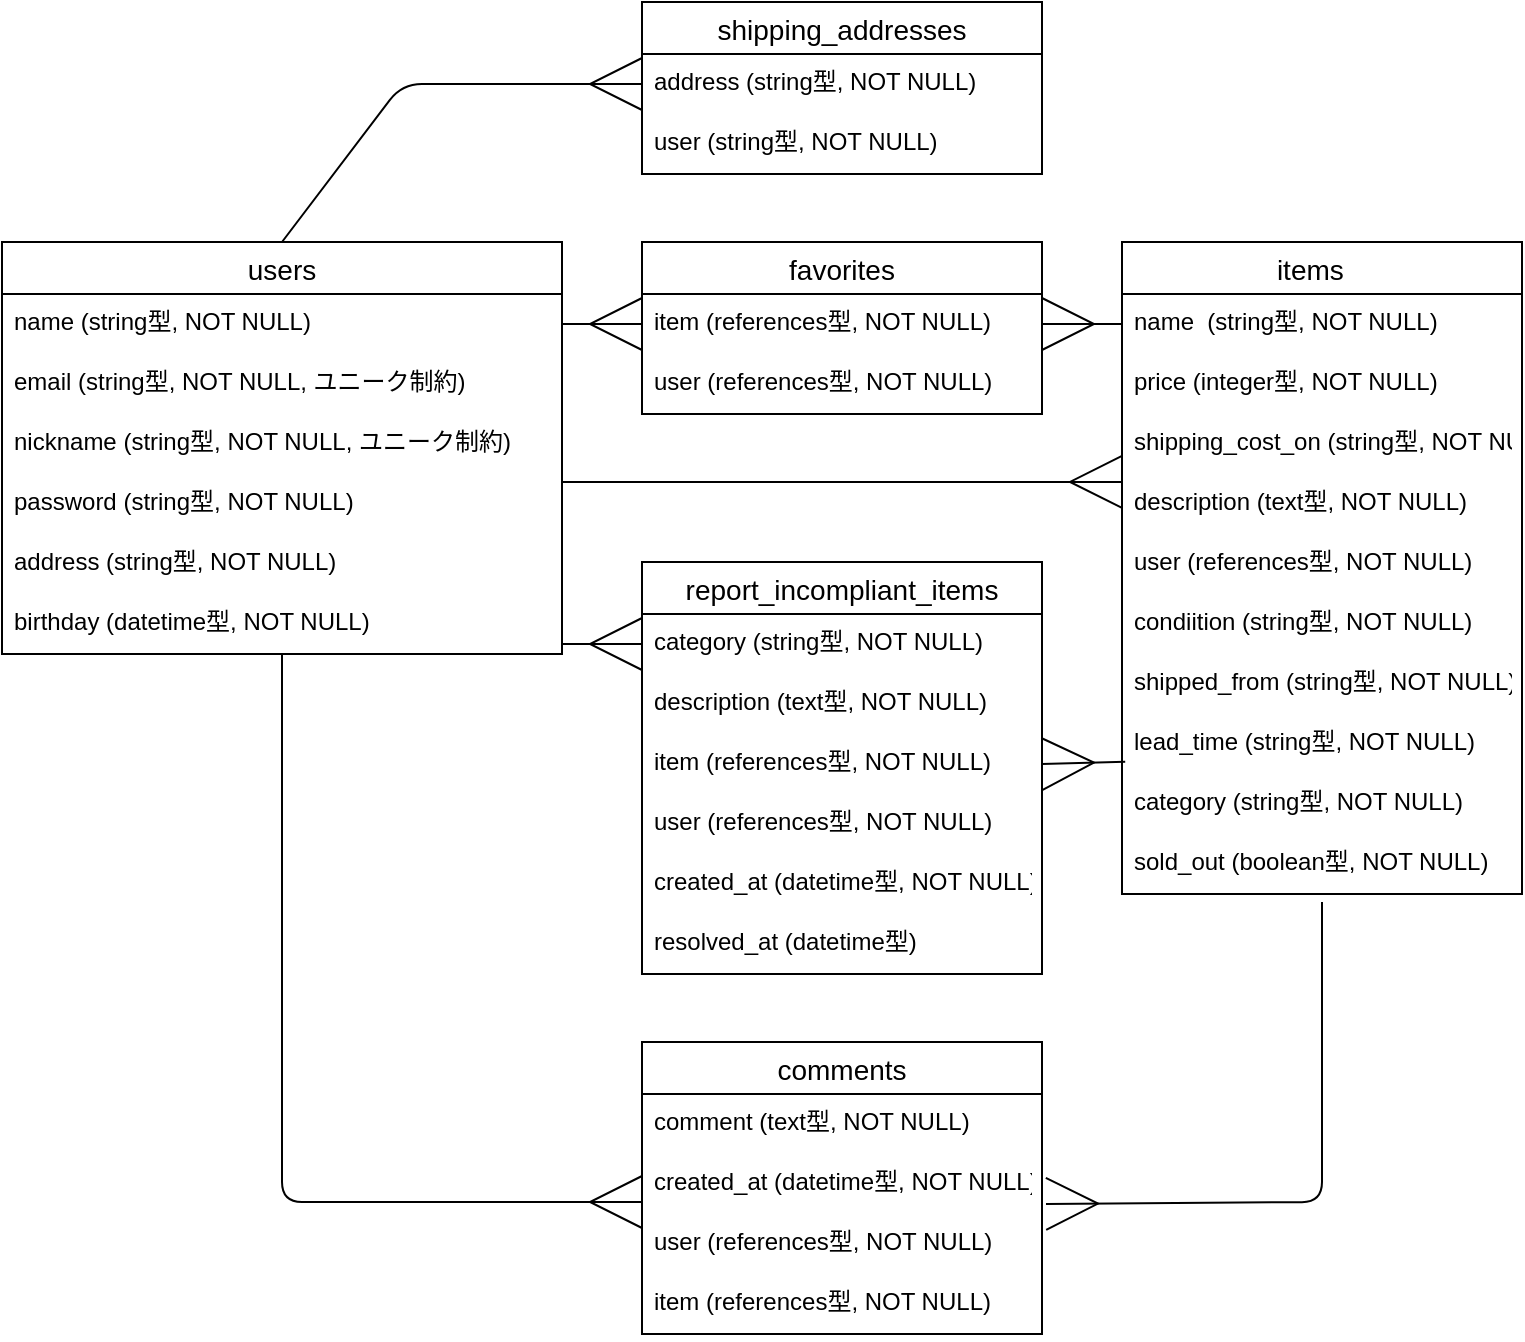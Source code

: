 <mxfile>
    <diagram id="_EOP76nGwTC8PtpPQpyc" name="ページ1">
        <mxGraphModel dx="584" dy="862" grid="1" gridSize="10" guides="1" tooltips="1" connect="1" arrows="1" fold="1" page="1" pageScale="1" pageWidth="827" pageHeight="1169" math="0" shadow="0">
            <root>
                <mxCell id="0"/>
                <mxCell id="1" parent="0"/>
                <mxCell id="64" style="edgeStyle=none;html=1;exitX=0.5;exitY=0;exitDx=0;exitDy=0;entryX=0;entryY=0.5;entryDx=0;entryDy=0;endArrow=ERmany;endFill=0;endSize=24;" parent="1" source="28" target="55" edge="1">
                    <mxGeometry relative="1" as="geometry">
                        <mxPoint x="280" y="160" as="targetPoint"/>
                        <Array as="points">
                            <mxPoint x="280" y="161"/>
                        </Array>
                    </mxGeometry>
                </mxCell>
                <mxCell id="28" value="users" style="swimlane;fontStyle=0;childLayout=stackLayout;horizontal=1;startSize=26;horizontalStack=0;resizeParent=1;resizeParentMax=0;resizeLast=0;collapsible=1;marginBottom=0;align=center;fontSize=14;" parent="1" vertex="1">
                    <mxGeometry x="80" y="240" width="280" height="206" as="geometry"/>
                </mxCell>
                <mxCell id="29" value="name (string型, NOT NULL)   " style="text;strokeColor=none;fillColor=none;spacingLeft=4;spacingRight=4;overflow=hidden;rotatable=0;points=[[0,0.5],[1,0.5]];portConstraint=eastwest;fontSize=12;" parent="28" vertex="1">
                    <mxGeometry y="26" width="280" height="30" as="geometry"/>
                </mxCell>
                <mxCell id="31" value="email (string型, NOT NULL, ユニーク制約)" style="text;strokeColor=none;fillColor=none;spacingLeft=4;spacingRight=4;overflow=hidden;rotatable=0;points=[[0,0.5],[1,0.5]];portConstraint=eastwest;fontSize=12;" parent="28" vertex="1">
                    <mxGeometry y="56" width="280" height="30" as="geometry"/>
                </mxCell>
                <mxCell id="32" value="nickname (string型, NOT NULL, ユニーク制約)" style="text;strokeColor=none;fillColor=none;spacingLeft=4;spacingRight=4;overflow=hidden;rotatable=0;points=[[0,0.5],[1,0.5]];portConstraint=eastwest;fontSize=12;" parent="28" vertex="1">
                    <mxGeometry y="86" width="280" height="30" as="geometry"/>
                </mxCell>
                <mxCell id="33" value="password (string型, NOT NULL)" style="text;strokeColor=none;fillColor=none;spacingLeft=4;spacingRight=4;overflow=hidden;rotatable=0;points=[[0,0.5],[1,0.5]];portConstraint=eastwest;fontSize=12;" parent="28" vertex="1">
                    <mxGeometry y="116" width="280" height="30" as="geometry"/>
                </mxCell>
                <mxCell id="62" value="address (string型, NOT NULL)" style="text;strokeColor=none;fillColor=none;spacingLeft=4;spacingRight=4;overflow=hidden;rotatable=0;points=[[0,0.5],[1,0.5]];portConstraint=eastwest;fontSize=12;" parent="28" vertex="1">
                    <mxGeometry y="146" width="280" height="30" as="geometry"/>
                </mxCell>
                <mxCell id="49" value="birthday (datetime型, NOT NULL)" style="text;strokeColor=none;fillColor=none;spacingLeft=4;spacingRight=4;overflow=hidden;rotatable=0;points=[[0,0.5],[1,0.5]];portConstraint=eastwest;fontSize=12;" parent="28" vertex="1">
                    <mxGeometry y="176" width="280" height="30" as="geometry"/>
                </mxCell>
                <mxCell id="34" value="items   " style="swimlane;fontStyle=0;childLayout=stackLayout;horizontal=1;startSize=26;horizontalStack=0;resizeParent=1;resizeParentMax=0;resizeLast=0;collapsible=1;marginBottom=0;align=center;fontSize=14;" parent="1" vertex="1">
                    <mxGeometry x="640" y="240" width="200" height="326" as="geometry"/>
                </mxCell>
                <mxCell id="35" value="name  (string型, NOT NULL)" style="text;strokeColor=none;fillColor=none;spacingLeft=4;spacingRight=4;overflow=hidden;rotatable=0;points=[[0,0.5],[1,0.5]];portConstraint=eastwest;fontSize=12;" parent="34" vertex="1">
                    <mxGeometry y="26" width="200" height="30" as="geometry"/>
                </mxCell>
                <mxCell id="36" value="price (integer型, NOT NULL)" style="text;strokeColor=none;fillColor=none;spacingLeft=4;spacingRight=4;overflow=hidden;rotatable=0;points=[[0,0.5],[1,0.5]];portConstraint=eastwest;fontSize=12;" parent="34" vertex="1">
                    <mxGeometry y="56" width="200" height="30" as="geometry"/>
                </mxCell>
                <mxCell id="46" value="shipping_cost_on (string型, NOT NULL)" style="text;strokeColor=none;fillColor=none;spacingLeft=4;spacingRight=4;overflow=hidden;rotatable=0;points=[[0,0.5],[1,0.5]];portConstraint=eastwest;fontSize=12;" parent="34" vertex="1">
                    <mxGeometry y="86" width="200" height="30" as="geometry"/>
                </mxCell>
                <mxCell id="37" value="description (text型, NOT NULL)" style="text;strokeColor=none;fillColor=none;spacingLeft=4;spacingRight=4;overflow=hidden;rotatable=0;points=[[0,0.5],[1,0.5]];portConstraint=eastwest;fontSize=12;" parent="34" vertex="1">
                    <mxGeometry y="116" width="200" height="30" as="geometry"/>
                </mxCell>
                <mxCell id="38" value="user (references型, NOT NULL)" style="text;strokeColor=none;fillColor=none;spacingLeft=4;spacingRight=4;overflow=hidden;rotatable=0;points=[[0,0.5],[1,0.5]];portConstraint=eastwest;fontSize=12;" parent="34" vertex="1">
                    <mxGeometry y="146" width="200" height="30" as="geometry"/>
                </mxCell>
                <mxCell id="43" value="condiition (string型, NOT NULL)" style="text;strokeColor=none;fillColor=none;spacingLeft=4;spacingRight=4;overflow=hidden;rotatable=0;points=[[0,0.5],[1,0.5]];portConstraint=eastwest;fontSize=12;" parent="34" vertex="1">
                    <mxGeometry y="176" width="200" height="30" as="geometry"/>
                </mxCell>
                <mxCell id="44" value="shipped_from (string型, NOT NULL)" style="text;strokeColor=none;fillColor=none;spacingLeft=4;spacingRight=4;overflow=hidden;rotatable=0;points=[[0,0.5],[1,0.5]];portConstraint=eastwest;fontSize=12;" parent="34" vertex="1">
                    <mxGeometry y="206" width="200" height="30" as="geometry"/>
                </mxCell>
                <mxCell id="45" value="lead_time (string型, NOT NULL)" style="text;strokeColor=none;fillColor=none;spacingLeft=4;spacingRight=4;overflow=hidden;rotatable=0;points=[[0,0.5],[1,0.5]];portConstraint=eastwest;fontSize=12;" parent="34" vertex="1">
                    <mxGeometry y="236" width="200" height="30" as="geometry"/>
                </mxCell>
                <mxCell id="60" value="category (string型, NOT NULL)" style="text;strokeColor=none;fillColor=none;spacingLeft=4;spacingRight=4;overflow=hidden;rotatable=0;points=[[0,0.5],[1,0.5]];portConstraint=eastwest;fontSize=12;" parent="34" vertex="1">
                    <mxGeometry y="266" width="200" height="30" as="geometry"/>
                </mxCell>
                <mxCell id="47" value="sold_out (boolean型, NOT NULL)" style="text;strokeColor=none;fillColor=none;spacingLeft=4;spacingRight=4;overflow=hidden;rotatable=0;points=[[0,0.5],[1,0.5]];portConstraint=eastwest;fontSize=12;" parent="34" vertex="1">
                    <mxGeometry y="296" width="200" height="30" as="geometry"/>
                </mxCell>
                <mxCell id="39" value="comments" style="swimlane;fontStyle=0;childLayout=stackLayout;horizontal=1;startSize=26;horizontalStack=0;resizeParent=1;resizeParentMax=0;resizeLast=0;collapsible=1;marginBottom=0;align=center;fontSize=14;" parent="1" vertex="1">
                    <mxGeometry x="400" y="640" width="200" height="146" as="geometry"/>
                </mxCell>
                <mxCell id="40" value="comment (text型, NOT NULL)" style="text;strokeColor=none;fillColor=none;spacingLeft=4;spacingRight=4;overflow=hidden;rotatable=0;points=[[0,0.5],[1,0.5]];portConstraint=eastwest;fontSize=12;" parent="39" vertex="1">
                    <mxGeometry y="26" width="200" height="30" as="geometry"/>
                </mxCell>
                <mxCell id="41" value="created_at (datetime型, NOT NULL)" style="text;strokeColor=none;fillColor=none;spacingLeft=4;spacingRight=4;overflow=hidden;rotatable=0;points=[[0,0.5],[1,0.5]];portConstraint=eastwest;fontSize=12;" parent="39" vertex="1">
                    <mxGeometry y="56" width="200" height="30" as="geometry"/>
                </mxCell>
                <mxCell id="42" value="user (references型, NOT NULL)" style="text;strokeColor=none;fillColor=none;spacingLeft=4;spacingRight=4;overflow=hidden;rotatable=0;points=[[0,0.5],[1,0.5]];portConstraint=eastwest;fontSize=12;" parent="39" vertex="1">
                    <mxGeometry y="86" width="200" height="30" as="geometry"/>
                </mxCell>
                <mxCell id="53" value="item (references型, NOT NULL)" style="text;strokeColor=none;fillColor=none;spacingLeft=4;spacingRight=4;overflow=hidden;rotatable=0;points=[[0,0.5],[1,0.5]];portConstraint=eastwest;fontSize=12;" parent="39" vertex="1">
                    <mxGeometry y="116" width="200" height="30" as="geometry"/>
                </mxCell>
                <mxCell id="54" value="shipping_addresses" style="swimlane;fontStyle=0;childLayout=stackLayout;horizontal=1;startSize=26;horizontalStack=0;resizeParent=1;resizeParentMax=0;resizeLast=0;collapsible=1;marginBottom=0;align=center;fontSize=14;" parent="1" vertex="1">
                    <mxGeometry x="400" y="120" width="200" height="86" as="geometry"/>
                </mxCell>
                <mxCell id="55" value="address (string型, NOT NULL)" style="text;strokeColor=none;fillColor=none;spacingLeft=4;spacingRight=4;overflow=hidden;rotatable=0;points=[[0,0.5],[1,0.5]];portConstraint=eastwest;fontSize=12;" parent="54" vertex="1">
                    <mxGeometry y="26" width="200" height="30" as="geometry"/>
                </mxCell>
                <mxCell id="56" value="user (string型, NOT NULL)" style="text;strokeColor=none;fillColor=none;spacingLeft=4;spacingRight=4;overflow=hidden;rotatable=0;points=[[0,0.5],[1,0.5]];portConstraint=eastwest;fontSize=12;" parent="54" vertex="1">
                    <mxGeometry y="56" width="200" height="30" as="geometry"/>
                </mxCell>
                <mxCell id="65" style="edgeStyle=none;html=1;endArrow=ERmany;endFill=0;endSize=24;entryX=0;entryY=0.133;entryDx=0;entryDy=0;entryPerimeter=0;" parent="1" target="37" edge="1">
                    <mxGeometry relative="1" as="geometry">
                        <mxPoint x="360" y="360" as="sourcePoint"/>
                        <mxPoint x="600" y="360" as="targetPoint"/>
                        <Array as="points"/>
                    </mxGeometry>
                </mxCell>
                <mxCell id="66" style="edgeStyle=none;html=1;endArrow=ERmany;endFill=0;endSize=24;" parent="1" source="49" edge="1">
                    <mxGeometry relative="1" as="geometry">
                        <mxPoint x="242.4" y="479.36" as="sourcePoint"/>
                        <mxPoint x="400" y="720" as="targetPoint"/>
                        <Array as="points">
                            <mxPoint x="220" y="720"/>
                        </Array>
                    </mxGeometry>
                </mxCell>
                <mxCell id="69" style="edgeStyle=none;html=1;entryX=0;entryY=0.5;entryDx=0;entryDy=0;endArrow=ERmany;endFill=0;endSize=24;exitX=1;exitY=0.5;exitDx=0;exitDy=0;" parent="1" source="29" target="71" edge="1">
                    <mxGeometry relative="1" as="geometry">
                        <mxPoint x="280" y="280" as="targetPoint"/>
                        <mxPoint x="280" y="280" as="sourcePoint"/>
                        <Array as="points"/>
                    </mxGeometry>
                </mxCell>
                <mxCell id="70" value="favorites" style="swimlane;fontStyle=0;childLayout=stackLayout;horizontal=1;startSize=26;horizontalStack=0;resizeParent=1;resizeParentMax=0;resizeLast=0;collapsible=1;marginBottom=0;align=center;fontSize=14;" parent="1" vertex="1">
                    <mxGeometry x="400" y="240" width="200" height="86" as="geometry"/>
                </mxCell>
                <mxCell id="71" value="item (references型, NOT NULL)" style="text;strokeColor=none;fillColor=none;spacingLeft=4;spacingRight=4;overflow=hidden;rotatable=0;points=[[0,0.5],[1,0.5]];portConstraint=eastwest;fontSize=12;" parent="70" vertex="1">
                    <mxGeometry y="26" width="200" height="30" as="geometry"/>
                </mxCell>
                <mxCell id="72" value="user (references型, NOT NULL)" style="text;strokeColor=none;fillColor=none;spacingLeft=4;spacingRight=4;overflow=hidden;rotatable=0;points=[[0,0.5],[1,0.5]];portConstraint=eastwest;fontSize=12;" parent="70" vertex="1">
                    <mxGeometry y="56" width="200" height="30" as="geometry"/>
                </mxCell>
                <mxCell id="74" value="" style="edgeStyle=none;html=1;endArrow=ERmany;endFill=0;endSize=24;entryX=1.01;entryY=0.832;entryDx=0;entryDy=0;entryPerimeter=0;" parent="1" target="41" edge="1">
                    <mxGeometry relative="1" as="geometry">
                        <mxPoint x="740" y="570" as="sourcePoint"/>
                        <mxPoint x="560" y="600" as="targetPoint"/>
                        <Array as="points">
                            <mxPoint x="740" y="720"/>
                        </Array>
                    </mxGeometry>
                </mxCell>
                <mxCell id="77" style="edgeStyle=none;html=1;exitX=0;exitY=0.5;exitDx=0;exitDy=0;entryX=1;entryY=0.5;entryDx=0;entryDy=0;endArrow=ERmany;endFill=0;endSize=24;" parent="1" source="35" target="71" edge="1">
                    <mxGeometry relative="1" as="geometry"/>
                </mxCell>
                <mxCell id="78" style="edgeStyle=none;html=1;entryX=0;entryY=0.5;entryDx=0;entryDy=0;endArrow=ERmany;endFill=0;endSize=24;exitX=1;exitY=0.5;exitDx=0;exitDy=0;" parent="1" target="80" edge="1">
                    <mxGeometry relative="1" as="geometry">
                        <mxPoint x="280" y="440" as="targetPoint"/>
                        <mxPoint x="360.0" y="441" as="sourcePoint"/>
                        <Array as="points"/>
                    </mxGeometry>
                </mxCell>
                <mxCell id="79" value="report_incompliant_items" style="swimlane;fontStyle=0;childLayout=stackLayout;horizontal=1;startSize=26;horizontalStack=0;resizeParent=1;resizeParentMax=0;resizeLast=0;collapsible=1;marginBottom=0;align=center;fontSize=14;" parent="1" vertex="1">
                    <mxGeometry x="400" y="400" width="200" height="206" as="geometry"/>
                </mxCell>
                <mxCell id="80" value="category (string型, NOT NULL)" style="text;strokeColor=none;fillColor=none;spacingLeft=4;spacingRight=4;overflow=hidden;rotatable=0;points=[[0,0.5],[1,0.5]];portConstraint=eastwest;fontSize=12;" parent="79" vertex="1">
                    <mxGeometry y="26" width="200" height="30" as="geometry"/>
                </mxCell>
                <mxCell id="81" value="description (text型, NOT NULL)" style="text;strokeColor=none;fillColor=none;spacingLeft=4;spacingRight=4;overflow=hidden;rotatable=0;points=[[0,0.5],[1,0.5]];portConstraint=eastwest;fontSize=12;" parent="79" vertex="1">
                    <mxGeometry y="56" width="200" height="30" as="geometry"/>
                </mxCell>
                <mxCell id="94" value="item (references型, NOT NULL)" style="text;strokeColor=none;fillColor=none;spacingLeft=4;spacingRight=4;overflow=hidden;rotatable=0;points=[[0,0.5],[1,0.5]];portConstraint=eastwest;fontSize=12;" vertex="1" parent="79">
                    <mxGeometry y="86" width="200" height="30" as="geometry"/>
                </mxCell>
                <mxCell id="83" value="user (references型, NOT NULL)" style="text;strokeColor=none;fillColor=none;spacingLeft=4;spacingRight=4;overflow=hidden;rotatable=0;points=[[0,0.5],[1,0.5]];portConstraint=eastwest;fontSize=12;" parent="79" vertex="1">
                    <mxGeometry y="116" width="200" height="30" as="geometry"/>
                </mxCell>
                <mxCell id="86" value="created_at (datetime型, NOT NULL)" style="text;strokeColor=none;fillColor=none;spacingLeft=4;spacingRight=4;overflow=hidden;rotatable=0;points=[[0,0.5],[1,0.5]];portConstraint=eastwest;fontSize=12;" parent="79" vertex="1">
                    <mxGeometry y="146" width="200" height="30" as="geometry"/>
                </mxCell>
                <mxCell id="87" value="resolved_at (datetime型)" style="text;strokeColor=none;fillColor=none;spacingLeft=4;spacingRight=4;overflow=hidden;rotatable=0;points=[[0,0.5],[1,0.5]];portConstraint=eastwest;fontSize=12;" parent="79" vertex="1">
                    <mxGeometry y="176" width="200" height="30" as="geometry"/>
                </mxCell>
                <mxCell id="82" style="edgeStyle=none;html=1;exitX=0.008;exitY=0.796;exitDx=0;exitDy=0;entryX=1;entryY=0.5;entryDx=0;entryDy=0;endArrow=ERmany;endFill=0;endSize=24;exitPerimeter=0;" parent="1" source="45" target="94" edge="1">
                    <mxGeometry relative="1" as="geometry">
                        <mxPoint x="600" y="441" as="sourcePoint"/>
                    </mxGeometry>
                </mxCell>
            </root>
        </mxGraphModel>
    </diagram>
</mxfile>